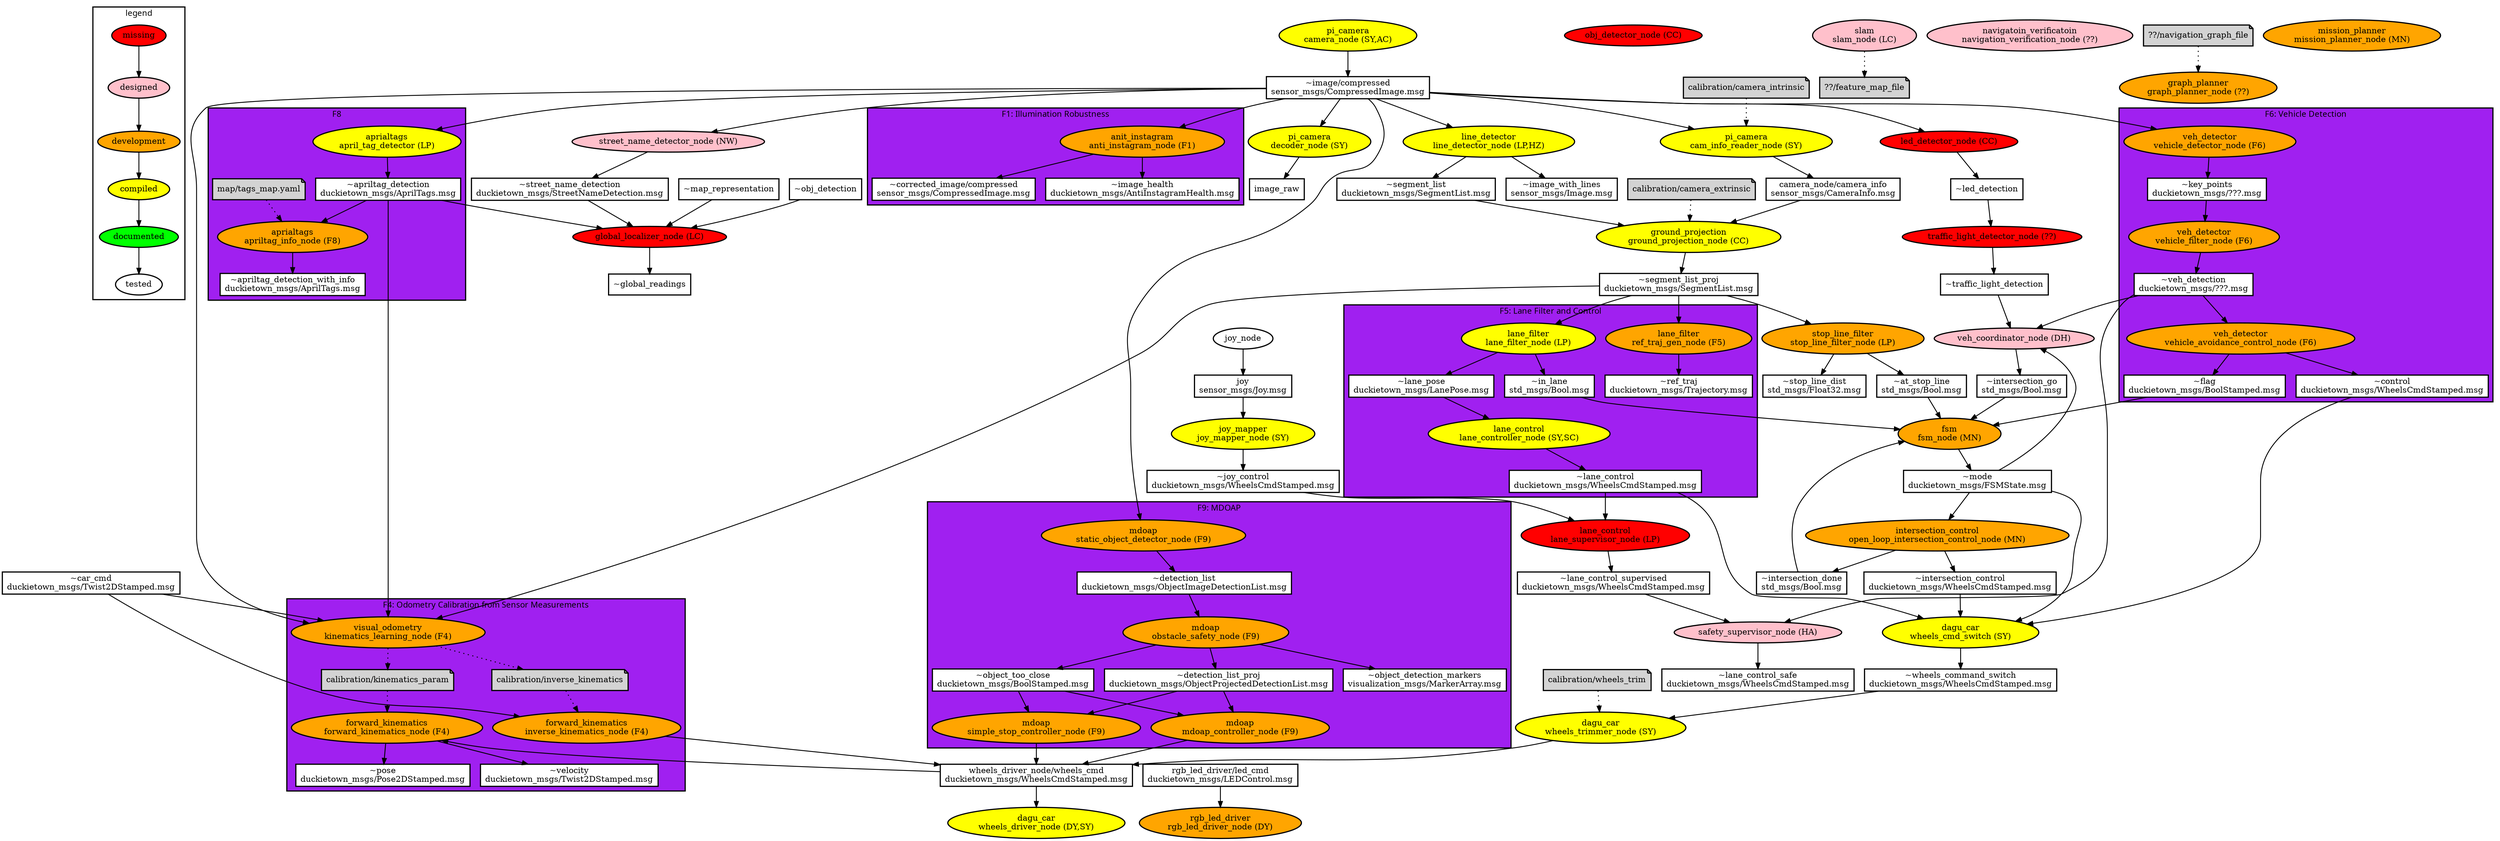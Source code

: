 digraph D {
	fontname="sans";
	//rankdir=LR;
	penwidth="2.0"
	edge [penwidth=1.5]
	node [penwidth=2.0]

	subgraph cluster_legend{
		label="legend"
		// ROS Topics
		//topic_name;
		// ROS Nodes
		node [shape=ellipse,fillcolor=white,style=filled];
		missing [label="missing", fillcolor=red];
		designed [label="designed", fillcolor=pink];
		development [label="development", fillcolor=orange];
		compiled [label="compiled", fillcolor=yellow];
		documented [label="documented", fillcolor=green];
		tested [label="tested", fillcolor=white];
		missing->designed->development->compiled->documented->tested;
	}

	// ===== Nodes Definiton ==== //
	node [shape=ellipse,style=filled];

	subgraph node_missing{
		node [fillcolor=red];
		global_localizer[label="global_localizer_node (LC)"];
		led_detector_node[label="led_detector_node (CC)"];
		obj_detector_node[label="obj_detector_node (CC)"];
		traffic_light_detector_node[label="traffic_light_detector_node (??)"];
		lane_supervisor_node[label="lane_control\nlane_supervisor_node (LP)"];
	}
	subgraph node_designed{
		node [fillcolor=pink];
		street_name_detector_node[label="street_name_detector_node (NW)"];
		safety_supervisor_node[label="safety_supervisor_node (HA)"];
		veh_coordinator_node[label="veh_coordinator_node (DH)"]
		slam_node[label="slam\nslam_node (LC)"];
		navigation_verification_node[label="navigatoin_verificatoin\nnavigation_verification_node (??)"];
	}
	subgraph node_development{
		node [fillcolor=orange];
		open_loop_intersection_control_node[label="intersection_control\nopen_loop_intersection_control_node (MN)"];
		stop_line_filter_node[label="stop_line_filter\nstop_line_filter_node (LP)"];
		rgb_led_driver_node[label="rgb_led_driver\nrgb_led_driver_node (DY)"];
		fsm_node[label="fsm\nfsm_node (MN)"];
		graph_planner_node[label="graph_planner\ngraph_planner_node (??)"];
		mission_planner_node[label="mission_planner\nmission_planner_node (MN)"];
		anti_instagram_node[label="anit_instagram\nanti_instagram_node (F1)"];
		kinematics_learning_node[label="visual_odometry\nkinematics_learning_node (F4)"];
		inverse_kinematics_node[label="forward_kinematics\ninverse_kinematics_node (F4)"];
		forward_kinematics_node[label="forward_kinematics\nforward_kinematics_node (F4)"];

		static_object_detector_node[label="mdoap\nstatic_object_detector_node (F9)"];
		obstacle_safety_node[label="mdoap\nobstacle_safety_node (F9)"];
		simple_stop_controller_node[label="mdoap\nsimple_stop_controller_node (F9)"];
		mdoap_controller_node[label="mdoap\nmdoap_controller_node (F9)"];
		

		//F5
		ref_traj_gen_node[label="lane_filter\nref_traj_gen_node (F5)"];

		//F6
		vehicle_detector_node[label="veh_detector\nvehicle_detector_node (F6)"];
		vehicle_filter_node[label="veh_detector\nvehicle_filter_node (F6)"];
		vehicle_avoidance_control_node[label="veh_detector\nvehicle_avoidance_control_node (F6)"];
		
		//F8
		apriltag_info_node[label="aprialtags\napriltag_info_node (F8)"];
	}

	subgraph node_compiled{
		node [fillcolor=yellow];
		wheels_driver_node[label="dagu_car\nwheels_driver_node (DY,SY)"];
		wheels_cmd_switch_node[label="dagu_car\nwheels_cmd_switch (SY)"]
		camera_node[label="pi_camera\ncamera_node (SY,AC)"];
		decoder_node[label="pi_camera\ndecoder_node (SY)"];
		cam_info_reader_node[label="pi_camera\ncam_info_reader_node (SY)"];
		lane_controller_node[label="lane_control\nlane_controller_node (SY,SC)"];
		line_detector_node[label="line_detector\nline_detector_node (LP,HZ)"];
		apriltag_detector_node[label="aprialtags\napril_tag_detector (LP)"];
		joy_mapper_node[label="joy_mapper\njoy_mapper_node (SY)"];
		ground_projection_node[label="ground_projection\nground_projection_node (CC)"];
		wheels_trimmer_node[label="dagu_car\nwheels_trimmer_node (SY)"];
		lane_filter_node[label="lane_filter\nlane_filter_node (LP)"]; 
	}
	subgraph node_documented{
		node [fillcolor=green];
	}
	subgraph node_tested{
		node [fillcolor=white];
		joy_node[label="joy_node"];
		//image_proc;
	}

	// === Files Definition ===
	node [shape=note,style=filled];
	subgraph files{
		motion_calibration_file[label="calibration/wheels_trim"];
		extrinsic_calibration_file[label="calibration/camera_extrinsic"];
		intrinsic_calibration_file[label="calibration/camera_intrinsic"];
		navigation_graph_file[label="??/navigation_graph_file"];
		feature_map_file[label="??/feature_map_file"];
		inverse_kinematics_file[label="calibration/inverse_kinematics"];
		kinematics_file[label="calibration/kinematics_param"];
		tags_map_file[label="map/tags_map.yaml"];
	}

	// ==== Topics ====
	node [shape=box,style=filled,fillcolor=white];
	//{rank=same; mission; joy; map_representation;}
	map_representation[label="~map_representation"];
	segment_list[label="~segment_list\nduckietown_msgs/SegmentList.msg"];
	segment_list_proj[label="~segment_list_proj\nduckietown_msgs/SegmentList.msg"];
	image_with_lines[label="~image_with_lines\nsensor_msgs/Image.msg"];
	lane_pose[label="~lane_pose\nduckietown_msgs/LanePose.msg"]; //LaneReading: y, phi, sigma_y, sigma_phi, status
	lane_control[label="~lane_control\nduckietown_msgs/WheelsCmdStamped.msg"];
	lane_control_sup[label="~lane_control_supervised\nduckietown_msgs/WheelsCmdStamped.msg"];
	lane_control_safe[label="~lane_control_safe\nduckietown_msgs/WheelsCmdStamped.msg"];
	apriltag_detection[label="~apriltag_detection\nduckietown_msgs/AprilTags.msg"];
	led_detection[label="~led_detection"];
	traffic_light_detection[label="~traffic_light_detection"];
	obj_detection[label="~obj_detection"];
	global_readings[label="~global_readings"];
	mode[label="~mode\nduckietown_msgs/FSMState.msg"];
	joy_control[label="~joy_control\nduckietown_msgs/WheelsCmdStamped.msg"];
	intersection_control[label="~intersection_control\nduckietown_msgs/WheelsCmdStamped.msg"];
	street_name_detection[label="~street_name_detection\nduckietown_msgs/StreetNameDetection.msg"];
	wheels_command[label="wheels_driver_node/wheels_cmd\nduckietown_msgs/WheelsCmdStamped.msg"];
	wheels_command_switch[label="~wheels_command_switch\nduckietown_msgs/WheelsCmdStamped.msg"];
	camera_info[label="camera_node/camera_info\nsensor_msgs/CameraInfo.msg"];
	image_compressed[label="~image/compressed\nsensor_msgs/CompressedImage.msg"];
	intersection_go[label="~intersection_go\nstd_msgs/Bool.msg"];
	intersection_done[label="~intersection_done\nstd_msgs/Bool.msg"];
	at_stop_line[label="~at_stop_line\nstd_msgs/Bool.msg"];
	in_lane[label="~in_lane\nstd_msgs/Bool.msg"];
	led_cmd[label="rgb_led_driver/led_cmd\nduckietown_msgs/LEDControl.msg"];
	stop_line_dist[label="~stop_line_dist\nstd_msgs/Float32.msg"];
	joy[label="joy\nsensor_msgs/Joy.msg"];
	corrected_image[label="~corrected_image/compressed\nsensor_msgs/CompressedImage.msg"];
	image_health[label="~image_health\nduckietown_msgs/AntiInstagramHealth.msg"];
	forward_kinematics_pose[label="~pose\nduckietown_msgs/Pose2DStamped.msg"];
	forward_kinematics_velocity[label="~velocity\nduckietown_msgs/Twist2DStamped.msg"];
	car_cmd[label="~car_cmd\nduckietown_msgs/Twist2DStamped.msg"]; //No publisher yet

	// = F9 = //
	object_image_detection_list[label="~detection_list\nduckietown_msgs/ObjectImageDetectionList.msg"];
	object_too_close[label="~object_too_close\nduckietown_msgs/BoolStamped.msg"];
	object_projected_detection_list[label="~detection_list_proj\nduckietown_msgs/ObjectProjectedDetectionList.msg"];
	object_detection_markers[label="~object_detection_markers\nvisualization_msgs/MarkerArray.msg"];

	// = F5 = //
	ref_traj[label="~ref_traj\nduckietown_msgs/Trajectory.msg"];


	// = F6 = //
	veh_key_points[label="~key_points\nduckietown_msgs/???.msg"];
	veh_detection[label="~veh_detection\nduckietown_msgs/???.msg"];
	veh_avoidance_control[label="~control\nduckietown_msgs/WheelsCmdStamped.msg"];
	veh_avoidance_flag[label="~flag\nduckietown_msgs/BoolStamped.msg"];

	// = F8 = //
	apriltag_detection_with_info[label="~apriltag_detection_with_info\nduckietown_msgs/AprilTags.msg"];


	{rank=max; wheels_driver_node;rgb_led_driver_node}
	{rank=min; camera_node}
	{rank=same;wheels_command;led_cmd}


	// ==== Connections ====
	
	// fsm_node
	{intersection_go,intersection_done,at_stop_line,in_lane, veh_avoidance_flag} -> fsm_node;
	fsm_node->mode;
	
	// == open_loop_intersection_control_node == //
	open_loop_intersection_control_node->{intersection_control, intersection_done};
	mode->open_loop_intersection_control_node;	

	// == stop_line_filter_node == //
	stop_line_filter_node -> {at_stop_line, stop_line_dist};
	segment_list_proj->stop_line_filter_node;

	led_cmd->rgb_led_driver_node;

	// == camera_node == //
	camera_node->image_compressed;

	// == cam_info_reader_node == //
	intrinsic_calibration_file->cam_info_reader_node[style="dotted"];
	image_compressed->cam_info_reader_node;
	cam_info_reader_node->camera_info;
	
	// == decoder_node == //
	image_compressed->decoder_node;
	decoder_node->image_raw;

	// == obj_detector_node == //
	//image_compressed -> obj_detector_node;
	//obj_detector_node -> obj_detection;

	// == led_detection_node == //	
	image_compressed->led_detector_node;
	led_detector_node->led_detection;
	
	// == street_name_detector_node == //
	image_compressed->street_name_detector_node;
	street_name_detector_node->street_name_detection;
	
	// == traffic_light_detector_node == //
	led_detection->traffic_light_detector_node;
	traffic_light_detector_node->traffic_light_detection;
		
	// == line_detector_node == //
	line_detector_node -> {segment_list, image_with_lines};
	image_compressed -> line_detector_node;

	// == global_localizer == //
	{obj_detection, street_name_detection, apriltag_detection, map_representation} -> global_localizer;
	global_localizer->global_readings;

	// == joy_mapper_node == //
	joy_node->joy->joy_mapper_node->joy_control;

	// == lane_supervisor_node == //
	{joy_control, lane_control}-> lane_supervisor_node;
	lane_supervisor_node-> lane_control_sup;
	
	// == safety_supervisor_node == //
	{lane_control_sup, veh_detection} -> safety_supervisor_node;
	safety_supervisor_node->lane_control_safe;


	// == ground_projection_node == //
	extrinsic_calibration_file->ground_projection_node[style="dotted"];
	{camera_info,segment_list}->ground_projection_node;
	ground_projection_node->segment_list_proj;
	
	// == veh_coordinator_node == //
	{veh_detection,traffic_light_detection,mode} -> veh_coordinator_node;
	veh_coordinator_node->intersection_go;

	// == wheels_cmd_switch_node == //
	{mode, lane_control, intersection_control, veh_avoidance_control}->wheels_cmd_switch_node;	
	wheels_cmd_switch_node->wheels_command_switch;
	
	// == wheels_trimmer_node == //	
	motion_calibration_file->wheels_trimmer_node[style="dotted"]
	wheels_command_switch->wheels_trimmer_node;
	wheels_trimmer_node->wheels_command;

	// == wheels_driver_node == //
	wheels_command->wheels_driver_node;

	// == graph_planner_node == //
	navigation_graph_file->graph_planner_node[style="dotted"];

	// == slam_node == //
	slam_node->feature_map_file[style="dotted"];


	// = F1 = //
	subgraph cluster_f1{
		label="F1: Illumination Robustness";
		style="filled";
		fillcolor="purple";
		anti_instagram_node;
		corrected_image;
		image_health;
	}

	// == anti_instagram_node == //
	image_compressed->anti_instagram_node;
	anti_instagram_node->{corrected_image,image_health};



	// = F4 = //
	subgraph cluster_f4{
		label="F4: Odometry Calibration from Sensor Measurements";
		style="filled";
		fillcolor="purple";
		kinematics_learning_node;
		inverse_kinematics_file;
		kinematics_file;
		forward_kinematics_node;
		forward_kinematics_velocity;
		forward_kinematics_pose;
		inverse_kinematics_node;
	}

	// == kinematics_learning_node == //
	{image_compressed,apriltag_detection,segment_list_proj, car_cmd} -> kinematics_learning_node;
	kinematics_learning_node -> {inverse_kinematics_file, kinematics_file}[style=dotted];

	// == inverse_kinematics_node == //
	inverse_kinematics_file -> inverse_kinematics_node[style="dotted"];
	car_cmd -> inverse_kinematics_node;
	inverse_kinematics_node -> wheels_command;

	// == forward_kinematics_node == //
	kinematics_file -> forward_kinematics_node[style="dotted"];
	wheels_command -> forward_kinematics_node;
	forward_kinematics_node -> {forward_kinematics_pose,forward_kinematics_velocity};


	// F6 //
	subgraph cluster_f6{
		label="F6: Vehicle Detection";
		style="filled";
		fillcolor="purple";
		vehicle_detector_node;
		veh_key_points;
		vehicle_filter_node;
		veh_detection;
		vehicle_avoidance_control_node;
		veh_avoidance_flag;
		veh_avoidance_control;
	}

	// == vehicle_detector_node == //
	image_compressed -> vehicle_detector_node;
	vehicle_detector_node -> veh_key_points;
	// == vehicle_filter_node == //
	veh_key_points -> vehicle_filter_node;
	vehicle_filter_node -> veh_detection;
	// == vehicle_avoidance_control_node == //
	veh_detection -> vehicle_avoidance_control_node;
	vehicle_avoidance_control_node -> {veh_avoidance_control, veh_avoidance_flag};

	// F8 //
	subgraph cluster_f8{
		label="F8";
		style="filled";
		fillcolor="purple";
		tags_map_file;
		apriltag_info_node;
		apriltag_detector_node;
		apriltag_detection;
		apriltag_detection_with_info;
	}
	// == apriltag_detector_node == //
	image_compressed->apriltag_detector_node;
	apriltag_detector_node->apriltag_detection;
	// == apriltag_info_node == //
	tags_map_file -> apriltag_info_node[style="dotted"];
	apriltag_detection -> apriltag_info_node;
	apriltag_info_node -> apriltag_detection_with_info;


	// F9 //
	subgraph cluster_f9{
		label="F9: MDOAP";
		style="filled";
		fillcolor="purple";
		static_object_detector_node;
		object_image_detection_list;
		obstacle_safety_node;
		object_too_close;
		object_projected_detection_list;
		object_detection_markers;
		simple_stop_controller_node;
		mdoap_controller_node;
	}

	// == static_object_detector_node ==//
	image_compressed->static_object_detector_node;
	static_object_detector_node->object_image_detection_list;
	// == obstacle_safety_node == //
	object_image_detection_list -> obstacle_safety_node;
	obstacle_safety_node -> {object_too_close,object_projected_detection_list,object_detection_markers};
	// == simple_stop_controller_node == //
	{object_projected_detection_list, object_too_close} -> simple_stop_controller_node;
	simple_stop_controller_node -> wheels_command;
	//TODO: publish to the wheels cmd swtich

	// == mdoap_controller_node == //
	{object_projected_detection_list, object_too_close} -> mdoap_controller_node;
	mdoap_controller_node -> wheels_command;


	//F5
	subgraph cluster_f5{
		label="F5: Lane Filter and Control";
		style="filled";
		fillcolor="purple";
		lane_filter_node;
		lane_controller_node;
		lane_pose;
		in_lane;
		ref_traj_gen_node;
		ref_traj;
		lane_control;
	}

	// == lane_controller_node == //
	lane_pose->lane_controller_node;
	lane_controller_node->lane_control;

	// == lane_filter_node == //
	segment_list_proj -> lane_filter_node;
	lane_filter_node -> {lane_pose, in_lane};

	// == ref_traj_gen_node == //
	segment_list_proj -> ref_traj_gen_node;
	ref_traj_gen_node -> ref_traj;


}